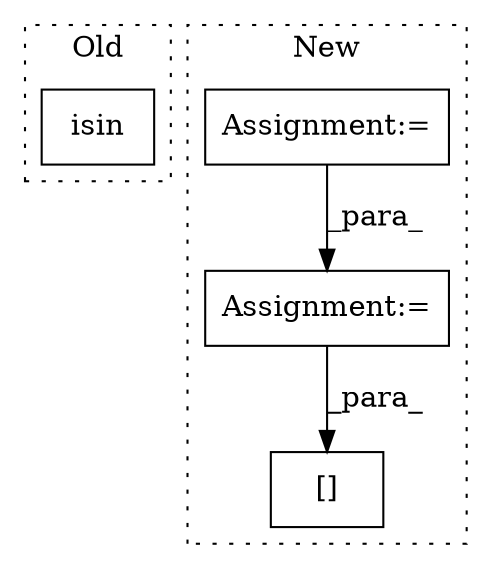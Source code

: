 digraph G {
subgraph cluster0 {
1 [label="isin" a="32" s="2866,2880" l="5,1" shape="box"];
label = "Old";
style="dotted";
}
subgraph cluster1 {
2 [label="[]" a="2" s="3109,3142" l="24,1" shape="box"];
3 [label="Assignment:=" a="7" s="2835" l="1" shape="box"];
4 [label="Assignment:=" a="7" s="2899" l="1" shape="box"];
label = "New";
style="dotted";
}
3 -> 4 [label="_para_"];
4 -> 2 [label="_para_"];
}